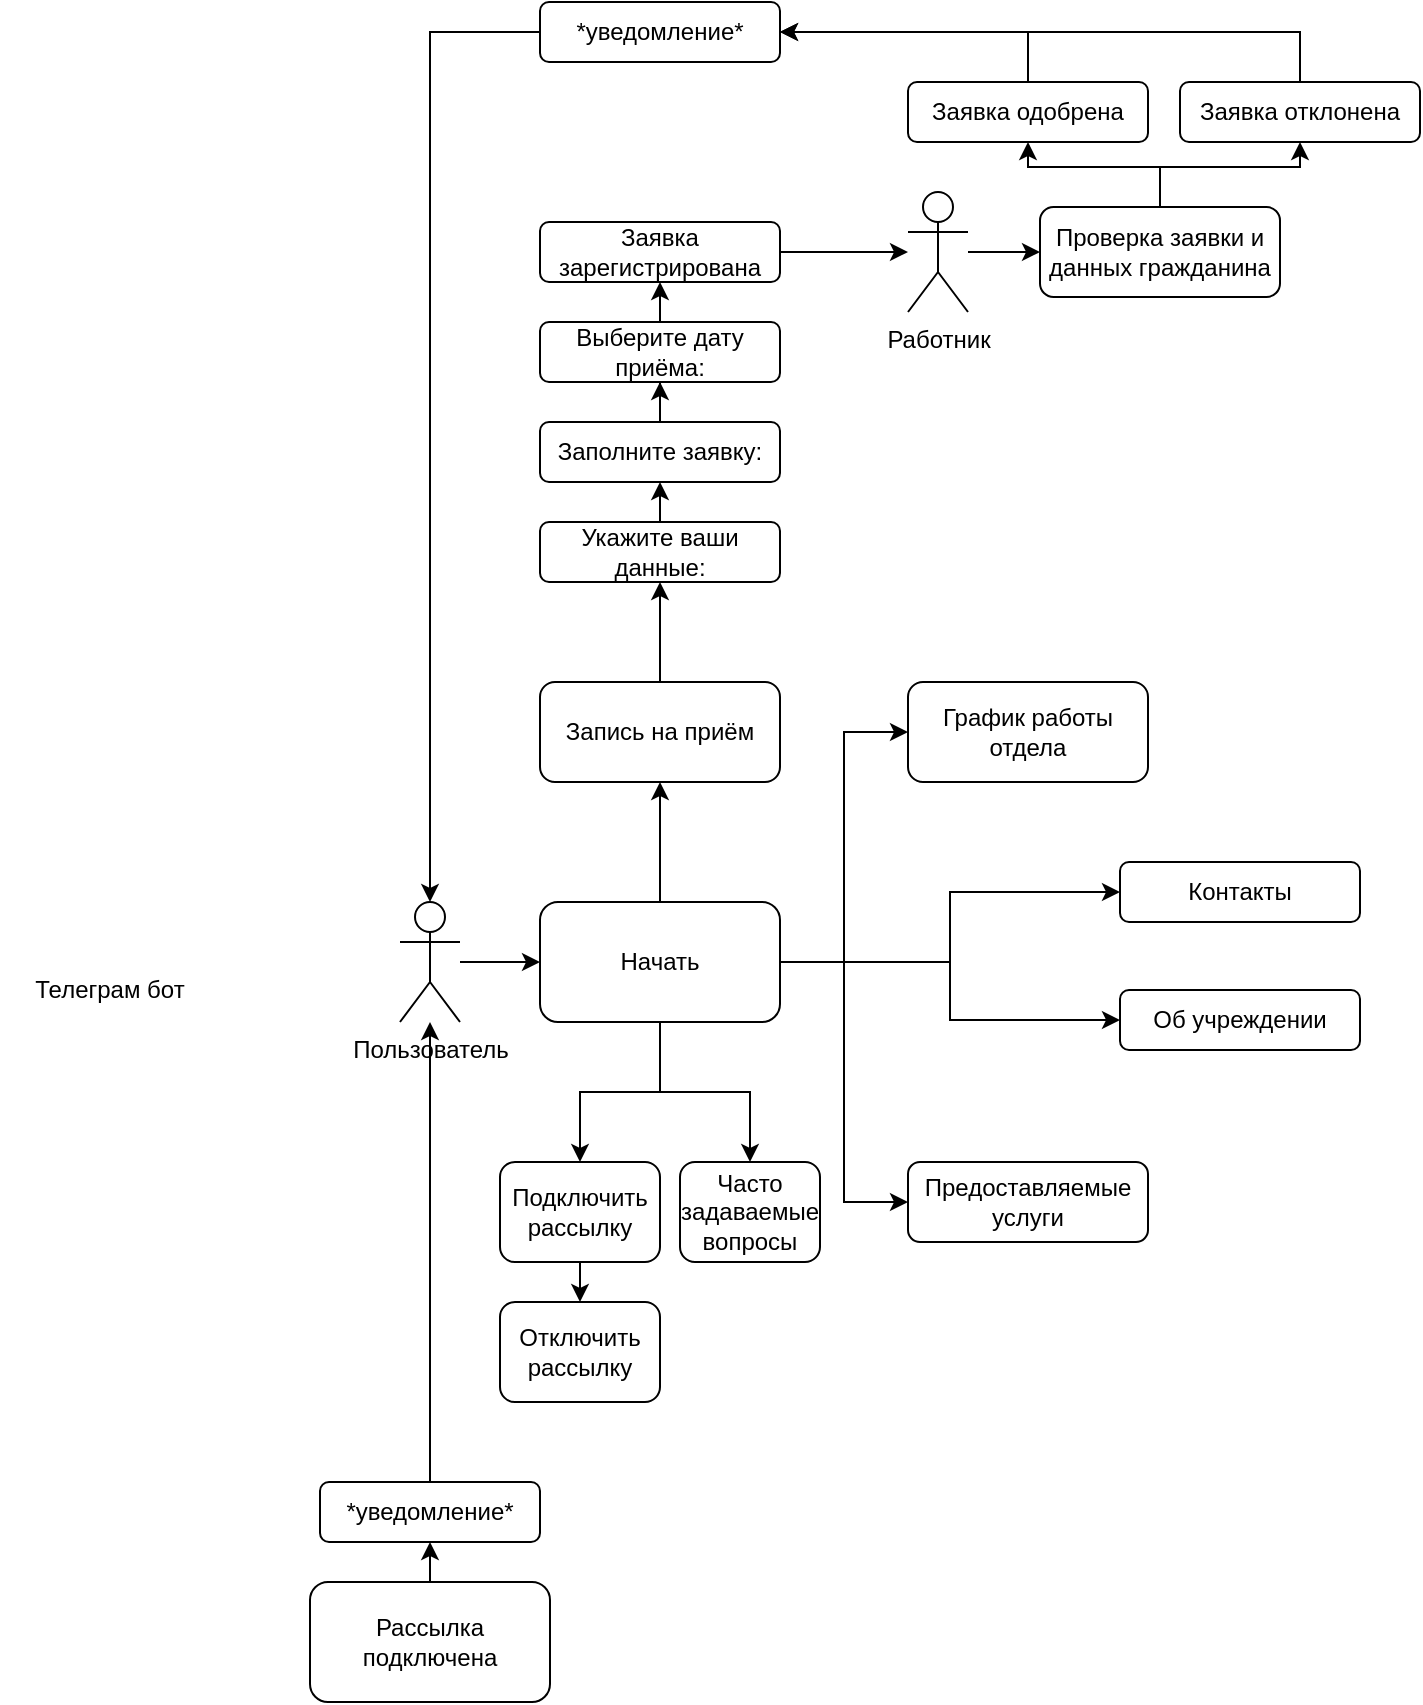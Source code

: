 <mxfile version="24.7.13">
  <diagram name="Страница — 1" id="QuVj8qBC6lxySSae6JG6">
    <mxGraphModel dx="1687" dy="2064" grid="1" gridSize="10" guides="1" tooltips="1" connect="1" arrows="1" fold="1" page="1" pageScale="1" pageWidth="827" pageHeight="1169" math="0" shadow="0">
      <root>
        <mxCell id="0" />
        <mxCell id="1" parent="0" />
        <mxCell id="sHwY20u03nY0UIqkfmLN-16" style="edgeStyle=orthogonalEdgeStyle;rounded=0;orthogonalLoop=1;jettySize=auto;html=1;entryX=0;entryY=0.5;entryDx=0;entryDy=0;" edge="1" parent="1" source="sHwY20u03nY0UIqkfmLN-5" target="sHwY20u03nY0UIqkfmLN-15">
          <mxGeometry relative="1" as="geometry" />
        </mxCell>
        <mxCell id="sHwY20u03nY0UIqkfmLN-5" value="Пользователь" style="shape=umlActor;verticalLabelPosition=bottom;verticalAlign=top;html=1;outlineConnect=0;" vertex="1" parent="1">
          <mxGeometry x="230" y="360" width="30" height="60" as="geometry" />
        </mxCell>
        <mxCell id="sHwY20u03nY0UIqkfmLN-25" style="edgeStyle=orthogonalEdgeStyle;rounded=0;orthogonalLoop=1;jettySize=auto;html=1;exitX=0.5;exitY=0;exitDx=0;exitDy=0;entryX=0.5;entryY=1;entryDx=0;entryDy=0;" edge="1" parent="1" source="sHwY20u03nY0UIqkfmLN-7" target="sHwY20u03nY0UIqkfmLN-24">
          <mxGeometry relative="1" as="geometry" />
        </mxCell>
        <mxCell id="sHwY20u03nY0UIqkfmLN-7" value="Запись на приём" style="rounded=1;whiteSpace=wrap;html=1;" vertex="1" parent="1">
          <mxGeometry x="300" y="250" width="120" height="50" as="geometry" />
        </mxCell>
        <mxCell id="sHwY20u03nY0UIqkfmLN-8" value="График работы отдела" style="rounded=1;whiteSpace=wrap;html=1;" vertex="1" parent="1">
          <mxGeometry x="484" y="250" width="120" height="50" as="geometry" />
        </mxCell>
        <mxCell id="sHwY20u03nY0UIqkfmLN-9" value="Контакты" style="rounded=1;whiteSpace=wrap;html=1;" vertex="1" parent="1">
          <mxGeometry x="590" y="340" width="120" height="30" as="geometry" />
        </mxCell>
        <mxCell id="sHwY20u03nY0UIqkfmLN-11" value="Об учреждении" style="rounded=1;whiteSpace=wrap;html=1;" vertex="1" parent="1">
          <mxGeometry x="590" y="404" width="120" height="30" as="geometry" />
        </mxCell>
        <mxCell id="sHwY20u03nY0UIqkfmLN-12" value="Предоставляемые услуги" style="rounded=1;whiteSpace=wrap;html=1;" vertex="1" parent="1">
          <mxGeometry x="484" y="490" width="120" height="40" as="geometry" />
        </mxCell>
        <mxCell id="sHwY20u03nY0UIqkfmLN-13" value="Часто задаваемые вопросы" style="rounded=1;whiteSpace=wrap;html=1;" vertex="1" parent="1">
          <mxGeometry x="370" y="490" width="70" height="50" as="geometry" />
        </mxCell>
        <mxCell id="sHwY20u03nY0UIqkfmLN-18" style="edgeStyle=orthogonalEdgeStyle;rounded=0;orthogonalLoop=1;jettySize=auto;html=1;exitX=1;exitY=0.5;exitDx=0;exitDy=0;entryX=0;entryY=0.5;entryDx=0;entryDy=0;" edge="1" parent="1" source="sHwY20u03nY0UIqkfmLN-15" target="sHwY20u03nY0UIqkfmLN-8">
          <mxGeometry relative="1" as="geometry" />
        </mxCell>
        <mxCell id="sHwY20u03nY0UIqkfmLN-19" style="edgeStyle=orthogonalEdgeStyle;rounded=0;orthogonalLoop=1;jettySize=auto;html=1;exitX=1;exitY=0.5;exitDx=0;exitDy=0;entryX=0;entryY=0.5;entryDx=0;entryDy=0;" edge="1" parent="1" source="sHwY20u03nY0UIqkfmLN-15" target="sHwY20u03nY0UIqkfmLN-9">
          <mxGeometry relative="1" as="geometry" />
        </mxCell>
        <mxCell id="sHwY20u03nY0UIqkfmLN-20" style="edgeStyle=orthogonalEdgeStyle;rounded=0;orthogonalLoop=1;jettySize=auto;html=1;exitX=1;exitY=0.5;exitDx=0;exitDy=0;entryX=0;entryY=0.5;entryDx=0;entryDy=0;" edge="1" parent="1" source="sHwY20u03nY0UIqkfmLN-15" target="sHwY20u03nY0UIqkfmLN-11">
          <mxGeometry relative="1" as="geometry" />
        </mxCell>
        <mxCell id="sHwY20u03nY0UIqkfmLN-21" style="edgeStyle=orthogonalEdgeStyle;rounded=0;orthogonalLoop=1;jettySize=auto;html=1;exitX=1;exitY=0.5;exitDx=0;exitDy=0;entryX=0;entryY=0.5;entryDx=0;entryDy=0;" edge="1" parent="1" source="sHwY20u03nY0UIqkfmLN-15" target="sHwY20u03nY0UIqkfmLN-12">
          <mxGeometry relative="1" as="geometry" />
        </mxCell>
        <mxCell id="sHwY20u03nY0UIqkfmLN-31" style="edgeStyle=orthogonalEdgeStyle;rounded=0;orthogonalLoop=1;jettySize=auto;html=1;exitX=0.5;exitY=0;exitDx=0;exitDy=0;entryX=0.5;entryY=1;entryDx=0;entryDy=0;" edge="1" parent="1" source="sHwY20u03nY0UIqkfmLN-15" target="sHwY20u03nY0UIqkfmLN-7">
          <mxGeometry relative="1" as="geometry" />
        </mxCell>
        <mxCell id="sHwY20u03nY0UIqkfmLN-36" style="edgeStyle=orthogonalEdgeStyle;rounded=0;orthogonalLoop=1;jettySize=auto;html=1;exitX=0.5;exitY=1;exitDx=0;exitDy=0;entryX=0.5;entryY=0;entryDx=0;entryDy=0;" edge="1" parent="1" source="sHwY20u03nY0UIqkfmLN-15" target="sHwY20u03nY0UIqkfmLN-13">
          <mxGeometry relative="1" as="geometry" />
        </mxCell>
        <mxCell id="sHwY20u03nY0UIqkfmLN-77" style="edgeStyle=orthogonalEdgeStyle;rounded=0;orthogonalLoop=1;jettySize=auto;html=1;exitX=0.5;exitY=1;exitDx=0;exitDy=0;entryX=0.5;entryY=0;entryDx=0;entryDy=0;" edge="1" parent="1" source="sHwY20u03nY0UIqkfmLN-15" target="sHwY20u03nY0UIqkfmLN-76">
          <mxGeometry relative="1" as="geometry" />
        </mxCell>
        <mxCell id="sHwY20u03nY0UIqkfmLN-15" value="Начать" style="rounded=1;whiteSpace=wrap;html=1;" vertex="1" parent="1">
          <mxGeometry x="300" y="360" width="120" height="60" as="geometry" />
        </mxCell>
        <mxCell id="sHwY20u03nY0UIqkfmLN-29" style="edgeStyle=orthogonalEdgeStyle;rounded=0;orthogonalLoop=1;jettySize=auto;html=1;exitX=0.5;exitY=0;exitDx=0;exitDy=0;entryX=0.5;entryY=1;entryDx=0;entryDy=0;" edge="1" parent="1" source="sHwY20u03nY0UIqkfmLN-24" target="sHwY20u03nY0UIqkfmLN-28">
          <mxGeometry relative="1" as="geometry" />
        </mxCell>
        <mxCell id="sHwY20u03nY0UIqkfmLN-24" value="Укажите ваши данные:" style="rounded=1;whiteSpace=wrap;html=1;" vertex="1" parent="1">
          <mxGeometry x="300" y="170" width="120" height="30" as="geometry" />
        </mxCell>
        <mxCell id="sHwY20u03nY0UIqkfmLN-54" style="edgeStyle=orthogonalEdgeStyle;rounded=0;orthogonalLoop=1;jettySize=auto;html=1;exitX=0.5;exitY=0;exitDx=0;exitDy=0;entryX=0.5;entryY=1;entryDx=0;entryDy=0;" edge="1" parent="1" source="sHwY20u03nY0UIqkfmLN-26" target="sHwY20u03nY0UIqkfmLN-53">
          <mxGeometry relative="1" as="geometry" />
        </mxCell>
        <mxCell id="sHwY20u03nY0UIqkfmLN-26" value="Выберите дату приёма:" style="rounded=1;whiteSpace=wrap;html=1;" vertex="1" parent="1">
          <mxGeometry x="300" y="70" width="120" height="30" as="geometry" />
        </mxCell>
        <mxCell id="sHwY20u03nY0UIqkfmLN-30" style="edgeStyle=orthogonalEdgeStyle;rounded=0;orthogonalLoop=1;jettySize=auto;html=1;exitX=0.5;exitY=0;exitDx=0;exitDy=0;" edge="1" parent="1" source="sHwY20u03nY0UIqkfmLN-28" target="sHwY20u03nY0UIqkfmLN-26">
          <mxGeometry relative="1" as="geometry" />
        </mxCell>
        <mxCell id="sHwY20u03nY0UIqkfmLN-28" value="Заполните заявку:" style="rounded=1;whiteSpace=wrap;html=1;" vertex="1" parent="1">
          <mxGeometry x="300" y="120" width="120" height="30" as="geometry" />
        </mxCell>
        <mxCell id="sHwY20u03nY0UIqkfmLN-63" style="edgeStyle=orthogonalEdgeStyle;rounded=0;orthogonalLoop=1;jettySize=auto;html=1;entryX=0;entryY=0.5;entryDx=0;entryDy=0;" edge="1" parent="1" source="sHwY20u03nY0UIqkfmLN-45" target="sHwY20u03nY0UIqkfmLN-50">
          <mxGeometry relative="1" as="geometry" />
        </mxCell>
        <mxCell id="sHwY20u03nY0UIqkfmLN-45" value="Работник" style="shape=umlActor;verticalLabelPosition=bottom;verticalAlign=top;html=1;outlineConnect=0;" vertex="1" parent="1">
          <mxGeometry x="484" y="5" width="30" height="60" as="geometry" />
        </mxCell>
        <mxCell id="sHwY20u03nY0UIqkfmLN-87" style="edgeStyle=orthogonalEdgeStyle;rounded=0;orthogonalLoop=1;jettySize=auto;html=1;exitX=0.5;exitY=0;exitDx=0;exitDy=0;entryX=1;entryY=0.5;entryDx=0;entryDy=0;" edge="1" parent="1" source="sHwY20u03nY0UIqkfmLN-49" target="sHwY20u03nY0UIqkfmLN-81">
          <mxGeometry relative="1" as="geometry" />
        </mxCell>
        <mxCell id="sHwY20u03nY0UIqkfmLN-49" value="Заявка одобрена" style="rounded=1;whiteSpace=wrap;html=1;" vertex="1" parent="1">
          <mxGeometry x="484" y="-50" width="120" height="30" as="geometry" />
        </mxCell>
        <mxCell id="sHwY20u03nY0UIqkfmLN-61" style="edgeStyle=orthogonalEdgeStyle;rounded=0;orthogonalLoop=1;jettySize=auto;html=1;exitX=0.5;exitY=0;exitDx=0;exitDy=0;entryX=0.5;entryY=1;entryDx=0;entryDy=0;" edge="1" parent="1" source="sHwY20u03nY0UIqkfmLN-50" target="sHwY20u03nY0UIqkfmLN-49">
          <mxGeometry relative="1" as="geometry" />
        </mxCell>
        <mxCell id="sHwY20u03nY0UIqkfmLN-62" style="edgeStyle=orthogonalEdgeStyle;rounded=0;orthogonalLoop=1;jettySize=auto;html=1;exitX=0.5;exitY=0;exitDx=0;exitDy=0;entryX=0.5;entryY=1;entryDx=0;entryDy=0;" edge="1" parent="1" source="sHwY20u03nY0UIqkfmLN-50" target="sHwY20u03nY0UIqkfmLN-59">
          <mxGeometry relative="1" as="geometry" />
        </mxCell>
        <mxCell id="sHwY20u03nY0UIqkfmLN-50" value="Проверка заявки и данных гражданина" style="rounded=1;whiteSpace=wrap;html=1;" vertex="1" parent="1">
          <mxGeometry x="550" y="12.5" width="120" height="45" as="geometry" />
        </mxCell>
        <mxCell id="sHwY20u03nY0UIqkfmLN-51" style="edgeStyle=orthogonalEdgeStyle;rounded=0;orthogonalLoop=1;jettySize=auto;html=1;exitX=0.5;exitY=1;exitDx=0;exitDy=0;" edge="1" parent="1" source="sHwY20u03nY0UIqkfmLN-49" target="sHwY20u03nY0UIqkfmLN-49">
          <mxGeometry relative="1" as="geometry" />
        </mxCell>
        <mxCell id="sHwY20u03nY0UIqkfmLN-57" style="edgeStyle=orthogonalEdgeStyle;rounded=0;orthogonalLoop=1;jettySize=auto;html=1;exitX=1;exitY=0.5;exitDx=0;exitDy=0;" edge="1" parent="1" source="sHwY20u03nY0UIqkfmLN-53" target="sHwY20u03nY0UIqkfmLN-45">
          <mxGeometry relative="1" as="geometry" />
        </mxCell>
        <mxCell id="sHwY20u03nY0UIqkfmLN-53" value="Заявка зарегистрирована" style="rounded=1;whiteSpace=wrap;html=1;" vertex="1" parent="1">
          <mxGeometry x="300" y="20" width="120" height="30" as="geometry" />
        </mxCell>
        <mxCell id="sHwY20u03nY0UIqkfmLN-86" style="edgeStyle=orthogonalEdgeStyle;rounded=0;orthogonalLoop=1;jettySize=auto;html=1;exitX=0.5;exitY=0;exitDx=0;exitDy=0;entryX=1;entryY=0.5;entryDx=0;entryDy=0;" edge="1" parent="1" source="sHwY20u03nY0UIqkfmLN-59" target="sHwY20u03nY0UIqkfmLN-81">
          <mxGeometry relative="1" as="geometry" />
        </mxCell>
        <mxCell id="sHwY20u03nY0UIqkfmLN-59" value="Заявка отклонена" style="rounded=1;whiteSpace=wrap;html=1;" vertex="1" parent="1">
          <mxGeometry x="620" y="-50" width="120" height="30" as="geometry" />
        </mxCell>
        <mxCell id="sHwY20u03nY0UIqkfmLN-74" value="Телеграм бот" style="text;html=1;align=center;verticalAlign=middle;whiteSpace=wrap;rounded=0;" vertex="1" parent="1">
          <mxGeometry x="30" y="374" width="110" height="60" as="geometry" />
        </mxCell>
        <mxCell id="sHwY20u03nY0UIqkfmLN-89" style="edgeStyle=orthogonalEdgeStyle;rounded=0;orthogonalLoop=1;jettySize=auto;html=1;exitX=0.5;exitY=1;exitDx=0;exitDy=0;entryX=0.5;entryY=0;entryDx=0;entryDy=0;" edge="1" parent="1" source="sHwY20u03nY0UIqkfmLN-76" target="sHwY20u03nY0UIqkfmLN-88">
          <mxGeometry relative="1" as="geometry" />
        </mxCell>
        <mxCell id="sHwY20u03nY0UIqkfmLN-76" value="Подключить рассылку" style="rounded=1;whiteSpace=wrap;html=1;" vertex="1" parent="1">
          <mxGeometry x="280" y="490" width="80" height="50" as="geometry" />
        </mxCell>
        <mxCell id="sHwY20u03nY0UIqkfmLN-91" style="edgeStyle=orthogonalEdgeStyle;rounded=0;orthogonalLoop=1;jettySize=auto;html=1;exitX=0.5;exitY=0;exitDx=0;exitDy=0;" edge="1" parent="1" source="sHwY20u03nY0UIqkfmLN-78" target="sHwY20u03nY0UIqkfmLN-5">
          <mxGeometry relative="1" as="geometry" />
        </mxCell>
        <mxCell id="sHwY20u03nY0UIqkfmLN-78" value="*уведомление*" style="rounded=1;whiteSpace=wrap;html=1;" vertex="1" parent="1">
          <mxGeometry x="190" y="650" width="110" height="30" as="geometry" />
        </mxCell>
        <mxCell id="sHwY20u03nY0UIqkfmLN-85" style="edgeStyle=orthogonalEdgeStyle;rounded=0;orthogonalLoop=1;jettySize=auto;html=1;exitX=0;exitY=0.5;exitDx=0;exitDy=0;" edge="1" parent="1" source="sHwY20u03nY0UIqkfmLN-81" target="sHwY20u03nY0UIqkfmLN-5">
          <mxGeometry relative="1" as="geometry" />
        </mxCell>
        <mxCell id="sHwY20u03nY0UIqkfmLN-81" value="*уведомление*" style="rounded=1;whiteSpace=wrap;html=1;" vertex="1" parent="1">
          <mxGeometry x="300" y="-90" width="120" height="30" as="geometry" />
        </mxCell>
        <mxCell id="sHwY20u03nY0UIqkfmLN-88" value="Отключить рассылку" style="rounded=1;whiteSpace=wrap;html=1;" vertex="1" parent="1">
          <mxGeometry x="280" y="560" width="80" height="50" as="geometry" />
        </mxCell>
        <mxCell id="sHwY20u03nY0UIqkfmLN-92" style="edgeStyle=orthogonalEdgeStyle;rounded=0;orthogonalLoop=1;jettySize=auto;html=1;exitX=0.5;exitY=0;exitDx=0;exitDy=0;entryX=0.5;entryY=1;entryDx=0;entryDy=0;" edge="1" parent="1" source="sHwY20u03nY0UIqkfmLN-90" target="sHwY20u03nY0UIqkfmLN-78">
          <mxGeometry relative="1" as="geometry" />
        </mxCell>
        <mxCell id="sHwY20u03nY0UIqkfmLN-90" value="Рассылка подключена" style="rounded=1;whiteSpace=wrap;html=1;" vertex="1" parent="1">
          <mxGeometry x="185" y="700" width="120" height="60" as="geometry" />
        </mxCell>
      </root>
    </mxGraphModel>
  </diagram>
</mxfile>

